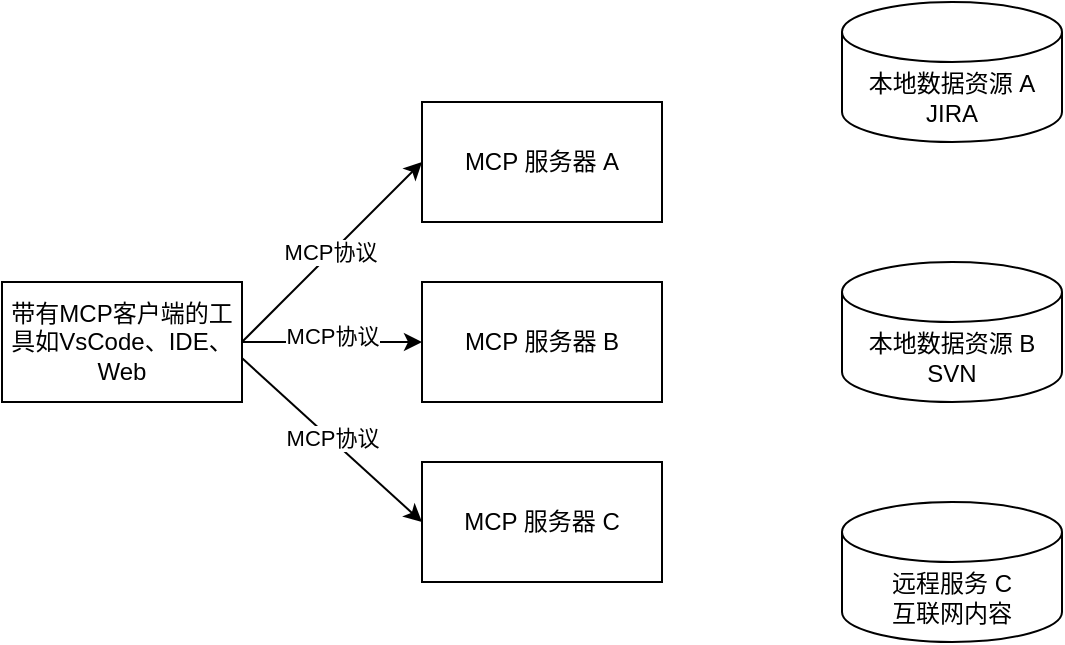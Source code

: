 <mxfile version="26.0.5">
  <diagram name="第 1 页" id="Bsp2av9XndAxbZshPBOx">
    <mxGraphModel dx="710" dy="838" grid="1" gridSize="10" guides="1" tooltips="1" connect="1" arrows="1" fold="1" page="1" pageScale="1" pageWidth="827" pageHeight="1169" math="0" shadow="0">
      <root>
        <mxCell id="0" />
        <mxCell id="1" parent="0" />
        <mxCell id="95v344-BZGEqV2dCjM4N-11" style="edgeStyle=orthogonalEdgeStyle;rounded=0;orthogonalLoop=1;jettySize=auto;html=1;exitX=1;exitY=0.5;exitDx=0;exitDy=0;entryX=0;entryY=0.5;entryDx=0;entryDy=0;" edge="1" parent="1" source="95v344-BZGEqV2dCjM4N-1" target="95v344-BZGEqV2dCjM4N-4">
          <mxGeometry relative="1" as="geometry" />
        </mxCell>
        <mxCell id="95v344-BZGEqV2dCjM4N-17" value="MCP协议" style="edgeLabel;html=1;align=center;verticalAlign=middle;resizable=0;points=[];" vertex="1" connectable="0" parent="95v344-BZGEqV2dCjM4N-11">
          <mxGeometry x="-0.012" y="3" relative="1" as="geometry">
            <mxPoint as="offset" />
          </mxGeometry>
        </mxCell>
        <mxCell id="95v344-BZGEqV2dCjM4N-1" value="带有MCP客户端的工具如VsCode、IDE、Web" style="rounded=0;whiteSpace=wrap;html=1;" vertex="1" parent="1">
          <mxGeometry x="40" y="270" width="120" height="60" as="geometry" />
        </mxCell>
        <mxCell id="95v344-BZGEqV2dCjM4N-2" value="MCP 服务器 A" style="rounded=0;whiteSpace=wrap;html=1;" vertex="1" parent="1">
          <mxGeometry x="250" y="180" width="120" height="60" as="geometry" />
        </mxCell>
        <mxCell id="95v344-BZGEqV2dCjM4N-4" value="MCP 服务器 B" style="rounded=0;whiteSpace=wrap;html=1;" vertex="1" parent="1">
          <mxGeometry x="250" y="270" width="120" height="60" as="geometry" />
        </mxCell>
        <mxCell id="95v344-BZGEqV2dCjM4N-5" value="MCP 服务器 C" style="rounded=0;whiteSpace=wrap;html=1;" vertex="1" parent="1">
          <mxGeometry x="250" y="360" width="120" height="60" as="geometry" />
        </mxCell>
        <mxCell id="95v344-BZGEqV2dCjM4N-6" value="本地数据资源 A&lt;div&gt;JIRA&lt;/div&gt;" style="shape=cylinder3;whiteSpace=wrap;html=1;boundedLbl=1;backgroundOutline=1;size=15;" vertex="1" parent="1">
          <mxGeometry x="460" y="130" width="110" height="70" as="geometry" />
        </mxCell>
        <mxCell id="95v344-BZGEqV2dCjM4N-8" value="本地数据资源 B&lt;div&gt;SVN&lt;/div&gt;" style="shape=cylinder3;whiteSpace=wrap;html=1;boundedLbl=1;backgroundOutline=1;size=15;" vertex="1" parent="1">
          <mxGeometry x="460" y="260" width="110" height="70" as="geometry" />
        </mxCell>
        <mxCell id="95v344-BZGEqV2dCjM4N-9" value="远程服务 C&lt;div&gt;互联网内容&lt;/div&gt;" style="shape=cylinder3;whiteSpace=wrap;html=1;boundedLbl=1;backgroundOutline=1;size=15;" vertex="1" parent="1">
          <mxGeometry x="460" y="380" width="110" height="70" as="geometry" />
        </mxCell>
        <mxCell id="95v344-BZGEqV2dCjM4N-10" value="" style="endArrow=classic;html=1;rounded=0;exitX=1;exitY=0.5;exitDx=0;exitDy=0;entryX=0;entryY=0.5;entryDx=0;entryDy=0;" edge="1" parent="1" source="95v344-BZGEqV2dCjM4N-1" target="95v344-BZGEqV2dCjM4N-2">
          <mxGeometry width="50" height="50" relative="1" as="geometry">
            <mxPoint x="230" y="450" as="sourcePoint" />
            <mxPoint x="280" y="400" as="targetPoint" />
          </mxGeometry>
        </mxCell>
        <mxCell id="95v344-BZGEqV2dCjM4N-16" value="MCP协议" style="edgeLabel;html=1;align=center;verticalAlign=middle;resizable=0;points=[];" vertex="1" connectable="0" parent="95v344-BZGEqV2dCjM4N-10">
          <mxGeometry x="-0.019" y="1" relative="1" as="geometry">
            <mxPoint as="offset" />
          </mxGeometry>
        </mxCell>
        <mxCell id="95v344-BZGEqV2dCjM4N-15" value="" style="endArrow=classic;html=1;rounded=0;exitX=1.002;exitY=0.638;exitDx=0;exitDy=0;exitPerimeter=0;entryX=0;entryY=0.5;entryDx=0;entryDy=0;" edge="1" parent="1" source="95v344-BZGEqV2dCjM4N-1" target="95v344-BZGEqV2dCjM4N-5">
          <mxGeometry width="50" height="50" relative="1" as="geometry">
            <mxPoint x="230" y="450" as="sourcePoint" />
            <mxPoint x="280" y="400" as="targetPoint" />
          </mxGeometry>
        </mxCell>
        <mxCell id="95v344-BZGEqV2dCjM4N-18" value="MCP协议" style="edgeLabel;html=1;align=center;verticalAlign=middle;resizable=0;points=[];" vertex="1" connectable="0" parent="95v344-BZGEqV2dCjM4N-15">
          <mxGeometry x="-0.03" y="1" relative="1" as="geometry">
            <mxPoint as="offset" />
          </mxGeometry>
        </mxCell>
      </root>
    </mxGraphModel>
  </diagram>
</mxfile>
